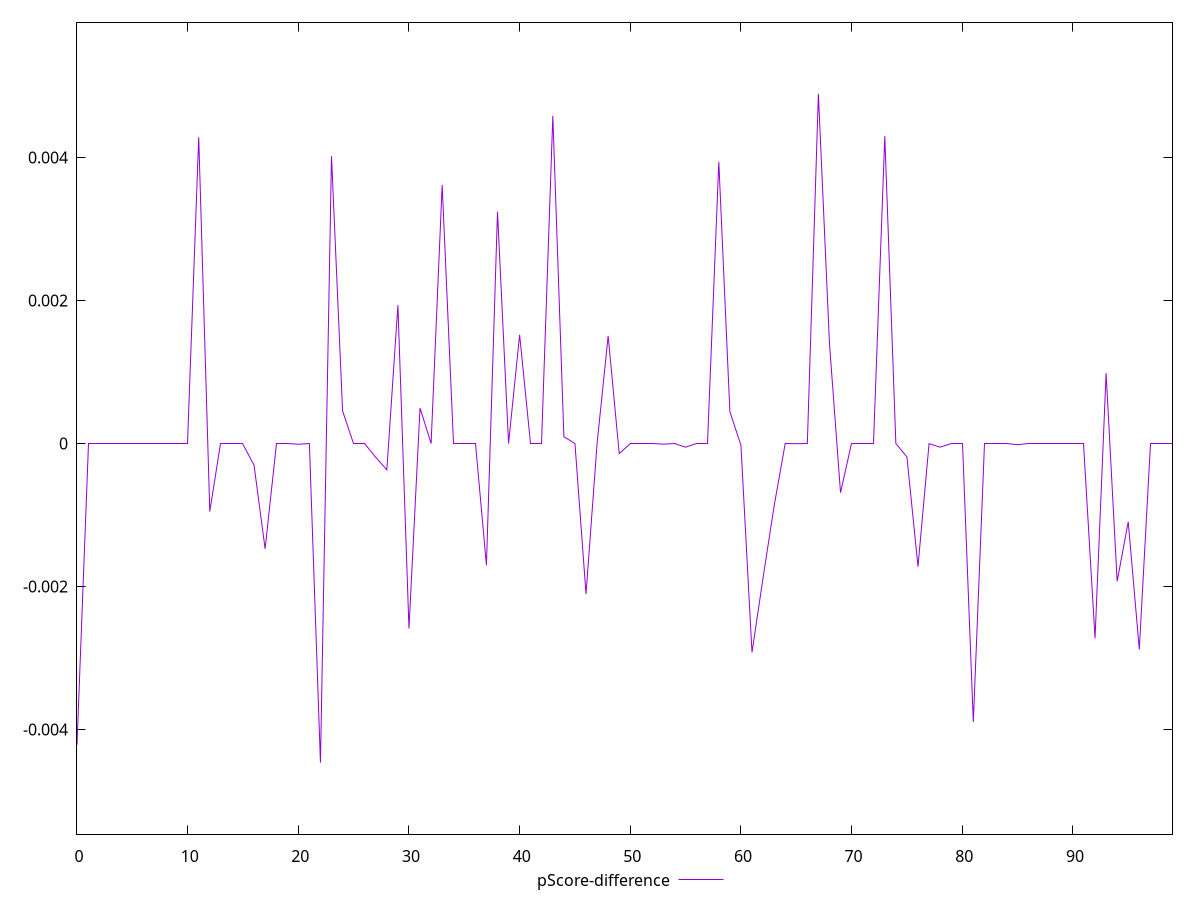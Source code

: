 reset

$pScoreDifference <<EOF
0 -0.004215306227154492
1 -6.619511143668433e-7
2 -6.619511143668433e-7
3 -6.619511143668433e-7
4 -6.619511143668433e-7
5 -6.619511143668433e-7
6 -6.619511143668433e-7
7 -6.619511143668433e-7
8 -6.619511143668433e-7
9 -6.619511143668433e-7
10 -6.619511143668433e-7
11 0.004283260782784515
12 -0.0009514271313660894
13 -6.619511143668433e-7
14 -6.619511143668433e-7
15 -6.619511143668433e-7
16 -0.0003041276699402573
17 -0.0014734661903137436
18 -6.619511143668433e-7
19 -6.619511143668433e-7
20 -0.000010931258505375574
21 -6.619511143668433e-7
22 -0.0044623813078356524
23 0.004017666227522684
24 0.00045506506685100145
25 -6.619511143668433e-7
26 -6.619511143668433e-7
27 -0.00019412870880386457
28 -0.000368696134039892
29 0.0019337705776890646
30 -0.0025863301052923005
31 0.0004956312657351525
32 -6.619511143668433e-7
33 0.0036158946852725693
34 -6.619511143668433e-7
35 -6.619511143668433e-7
36 -6.619511143668433e-7
37 -0.0017013871764371968
38 0.003240686474417609
39 -6.619511143668433e-7
40 0.0015183841433384915
41 -6.619511143668433e-7
42 -6.619511143668433e-7
43 0.004581212497271225
44 0.00009375864275925141
45 -6.619511143668433e-7
46 -0.0021043208048421302
47 -6.619511143668433e-7
48 0.0015038384449119757
49 -0.00014118568319476665
50 -6.619511143668433e-7
51 -6.619511143668433e-7
52 -6.619511143668433e-7
53 -0.00000966994694495682
54 -6.619511143668433e-7
55 -0.00005171797835346048
56 -6.619511143668433e-7
57 -6.619511143668433e-7
58 0.00393812707409083
59 0.00044596065283086794
60 -0.00002542432632235414
61 -0.0029217575574856935
62 -0.0018756707404282147
63 -0.0008734715393421411
64 -6.619511143668433e-7
65 -0.000002847471917033495
66 -6.619511143668433e-7
67 0.004888981309623813
68 0.0014002027947693872
69 -0.0006878459821848537
70 -6.619511143668433e-7
71 -6.619511143668433e-7
72 -6.619511143668433e-7
73 0.004296649633854649
74 -6.619511143668433e-7
75 -0.00018761935188549295
76 -0.0017220469068874866
77 -0.000002375643250562831
78 -0.00005171797835346048
79 -6.619511143668433e-7
80 -6.619511143668433e-7
81 -0.0038935927496441813
82 -6.619511143668433e-7
83 -6.619511143668433e-7
84 -6.619511143668433e-7
85 -0.000017278981390145276
86 -6.619511143668433e-7
87 -6.619511143668433e-7
88 -6.619511143668433e-7
89 -6.619511143668433e-7
90 -6.619511143668433e-7
91 -6.619511143668433e-7
92 -0.0027235143009241014
93 0.0009833894823278594
94 -0.0019278812341299023
95 -0.0010955790980251567
96 -0.002879659463484896
97 -6.619511143668433e-7
98 -6.619511143668433e-7
99 -6.619511143668433e-7
EOF

set key outside below
set xrange [0:99]
set yrange [-0.0054623813078356525:0.005888981309623813]
set trange [-0.0054623813078356525:0.005888981309623813]
set terminal svg size 640, 500 enhanced background rgb 'white'
set output "report_00013_2021-02-09T12-04-24.940Z/estimated-input-latency/samples/pages+cached+noadtech/pScore-difference/values.svg"

plot $pScoreDifference title "pScore-difference" with line

reset
